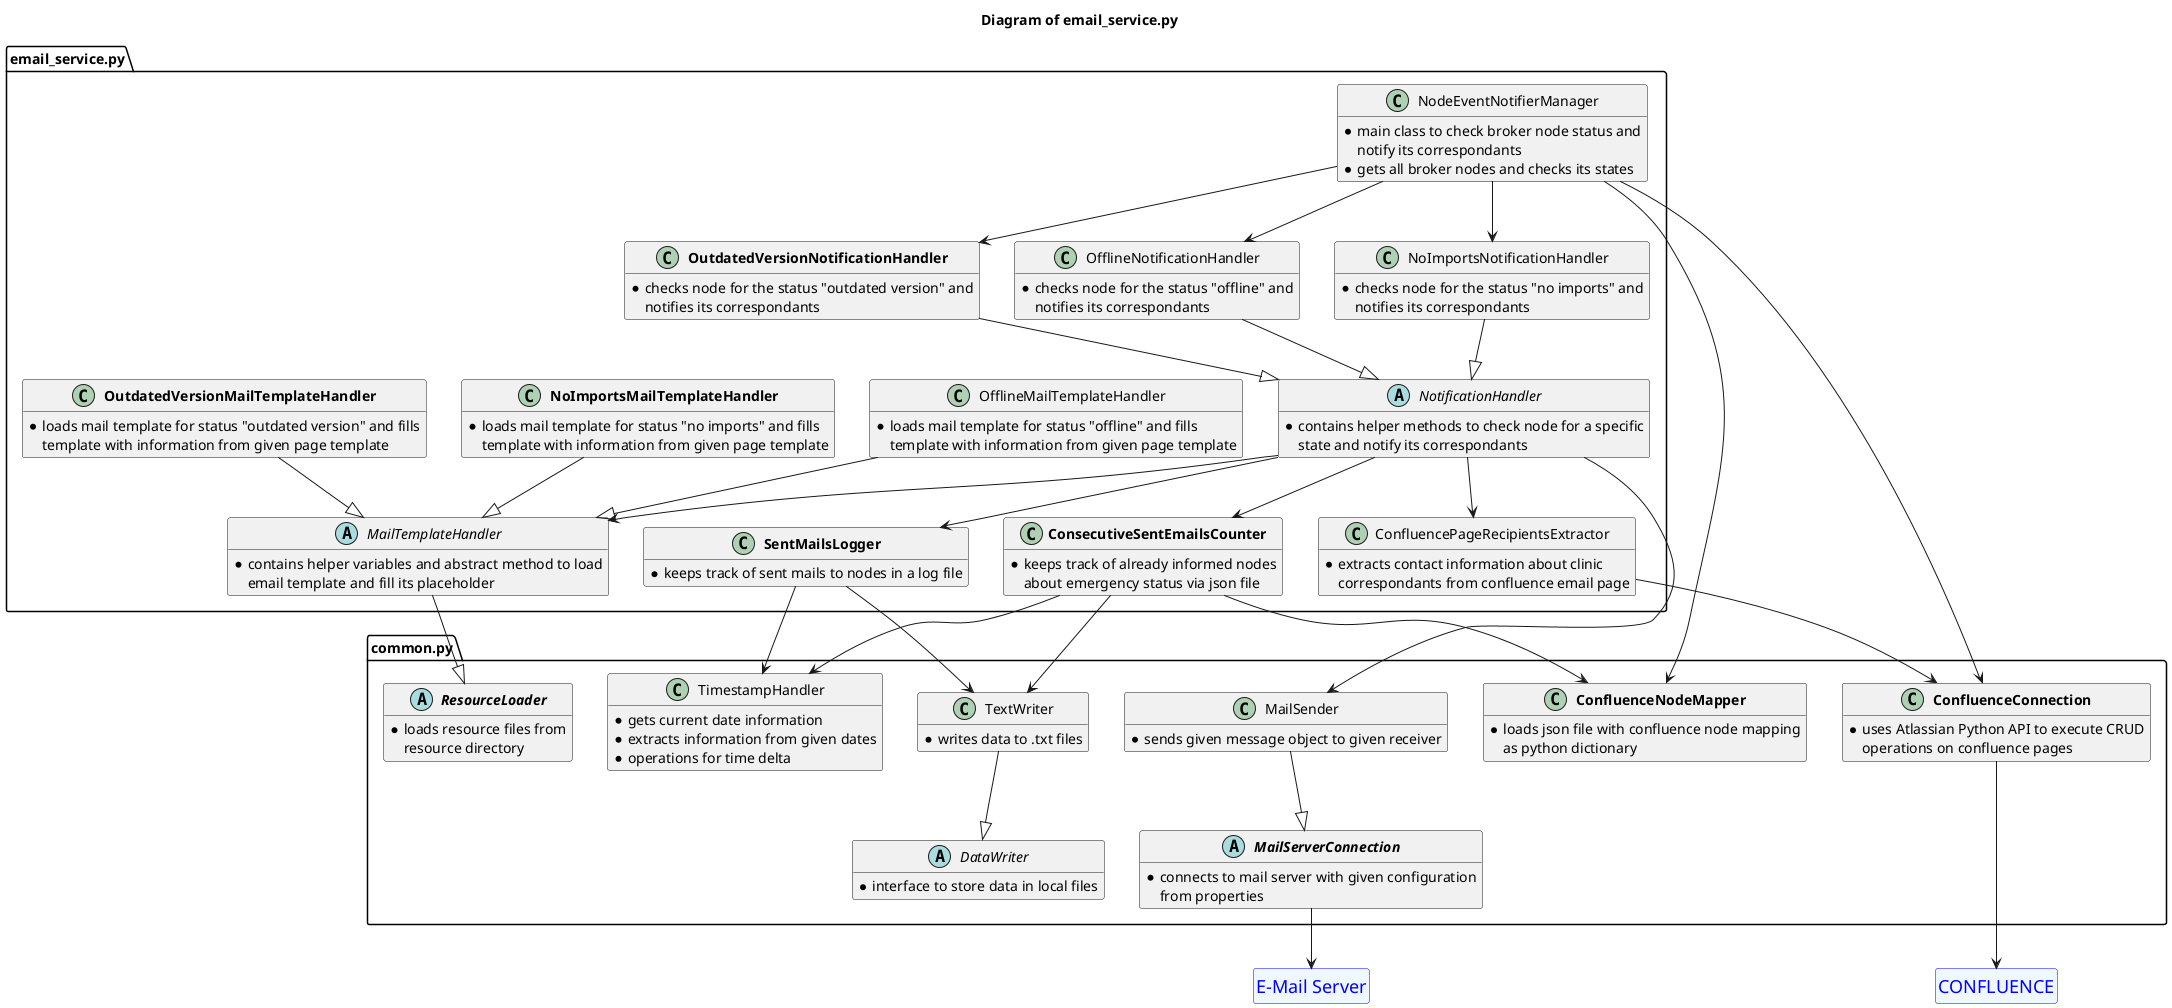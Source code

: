 @startuml
hide methods

title Diagram of email_service.py

entity "<size:18>CONFLUENCE</size>" as confluence
entity confluence #aliceblue;line:blue;text:blue
hide confluence members
hide confluence circle

entity "<size:18>E-Mail Server</size>" as email
entity email #aliceblue;line:blue;text:blue
hide email members
hide email circle


'###################################################################'

package "common.py" as common <<Package>> {
abstract class "**ResourceLoader**" as ResourceLoader {
* loads resource files from
resource directory
}

class "**ConfluenceConnection**" as ConfluenceConnection {
* uses Atlassian Python API to execute CRUD
operations on confluence pages
}

class "**ConfluenceNodeMapper**" as ConfluenceNodeMapper {
* loads json file with confluence node mapping
as python dictionary
}

class TimestampHandler {
* gets current date information
* extracts information from given dates
* operations for time delta
}

abstract class "**MailServerConnection**" as MailServerConnection {
* connects to mail server with given configuration
from properties
}

class MailSender {
* sends given message object to given receiver
}

abstract class DataWriter {
* interface to store data in local files
}

class TextWriter {
* writes data to .txt files
}
}

TextWriter -d-|> DataWriter

MailServerConnection -d-> email
MailSender --|> MailServerConnection

ConfluenceConnection -d--> confluence

'###################################################################'

package "email_service.py" as email_service <<Package>> {

abstract class MailTemplateHandler {
* contains helper variables and abstract method to load
email template and fill its placeholder
}

class OfflineMailTemplateHandler {
* loads mail template for status "offline" and fills
template with information from given page template
}

class "**NoImportsMailTemplateHandler**" as NoImportsMailTemplateHandler {
* loads mail template for status "no imports" and fills
template with information from given page template
}

class "**OutdatedVersionMailTemplateHandler**" as OutdatedVersionMailTemplateHandler {
* loads mail template for status "outdated version" and fills
template with information from given page template
}

abstract class NotificationHandler {
* contains helper methods to check node for a specific
state and notify its correspondants
}

class OfflineNotificationHandler {
* checks node for the status "offline" and
notifies its correspondants
}

class NoImportsNotificationHandler {
* checks node for the status "no imports" and
notifies its correspondants
}

class "**OutdatedVersionNotificationHandler**" as OutdatedVersionNotificationHandler {
* checks node for the status "outdated version" and
notifies its correspondants
}

class ConfluencePageRecipientsExtractor {
* extracts contact information about clinic
correspondants from confluence email page
}

class "**ConsecutiveSentEmailsCounter**" as ConsecutiveSentEmailsCounter {
* keeps track of already informed nodes
about emergency status via json file
}

class "**SentMailsLogger**" as SentMailsLogger {
* keeps track of sent mails to nodes in a log file
}

class NodeEventNotifierManager {
* main class to check broker node status and
notify its correspondants
* gets all broker nodes and checks its states
}
}

MailTemplateHandler --|> ResourceLoader
OfflineMailTemplateHandler --|> MailTemplateHandler
NoImportsMailTemplateHandler --|> MailTemplateHandler
OutdatedVersionMailTemplateHandler --|> MailTemplateHandler

NotificationHandler --> MailTemplateHandler
NotificationHandler --> ConfluencePageRecipientsExtractor
NotificationHandler --> SentMailsLogger
NotificationHandler --> ConsecutiveSentEmailsCounter
NotificationHandler --> MailSender

OfflineNotificationHandler --|> NotificationHandler
NoImportsNotificationHandler --|> NotificationHandler
OutdatedVersionNotificationHandler --|> NotificationHandler

ConfluencePageRecipientsExtractor --> ConfluenceConnection

ConsecutiveSentEmailsCounter --> TimestampHandler
ConsecutiveSentEmailsCounter --> TextWriter
ConsecutiveSentEmailsCounter --> ConfluenceNodeMapper

SentMailsLogger --> TimestampHandler
SentMailsLogger --> TextWriter

NodeEventNotifierManager --> ConfluenceConnection
NodeEventNotifierManager --> ConfluenceNodeMapper
NodeEventNotifierManager --> OfflineNotificationHandler
NodeEventNotifierManager --> NoImportsNotificationHandler
NodeEventNotifierManager --> OutdatedVersionNotificationHandler

@enduml